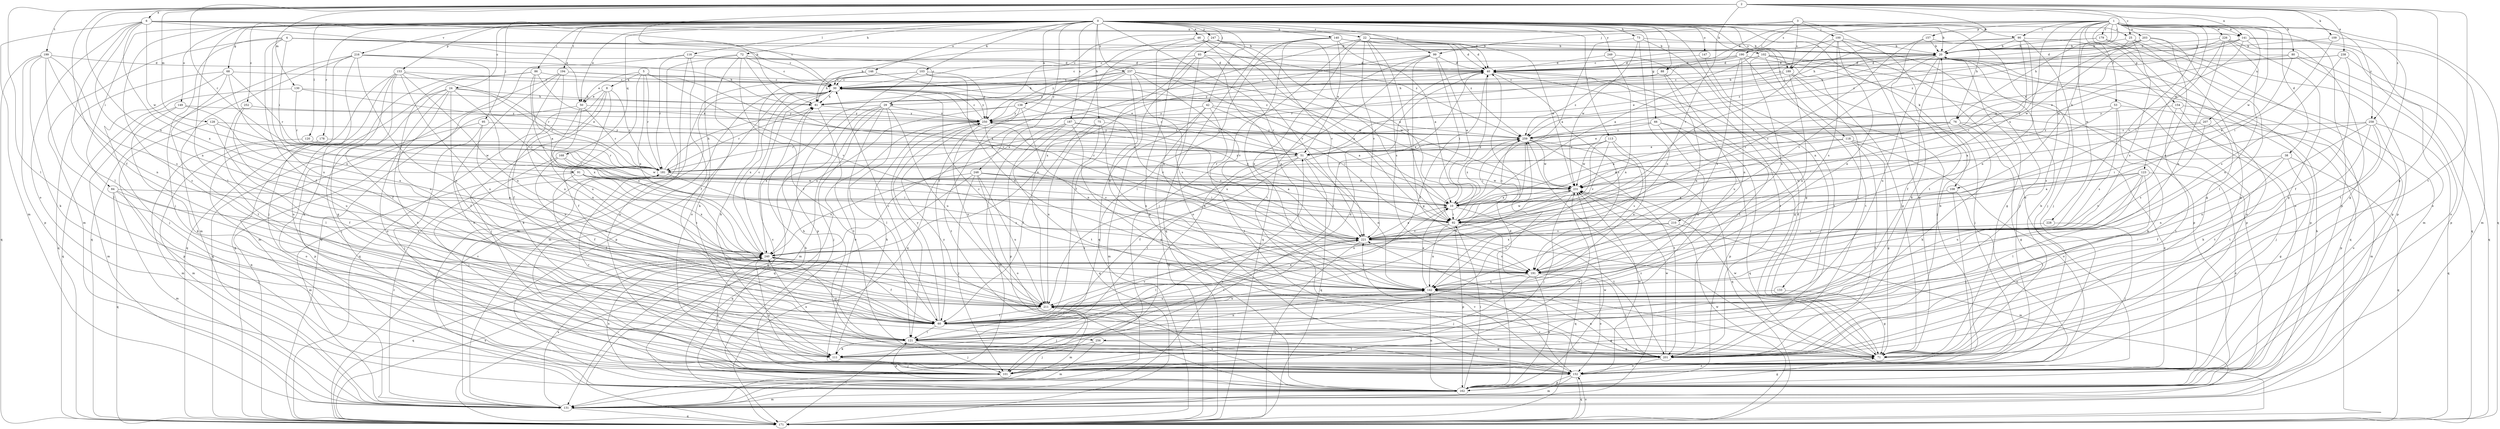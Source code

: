 strict digraph  {
0;
1;
2;
3;
4;
5;
6;
8;
10;
20;
22;
24;
25;
29;
30;
38;
40;
42;
46;
50;
51;
53;
60;
66;
68;
71;
72;
73;
75;
76;
80;
81;
84;
86;
88;
90;
91;
92;
93;
95;
99;
100;
101;
102;
103;
108;
109;
111;
113;
116;
118;
120;
121;
123;
128;
130;
131;
133;
138;
140;
141;
142;
146;
147;
149;
152;
153;
154;
157;
162;
168;
171;
178;
179;
181;
187;
189;
190;
191;
194;
199;
201;
203;
207;
210;
211;
216;
221;
226;
228;
231;
237;
238;
240;
247;
248;
249;
250;
252;
256;
258;
259;
0 -> 20  [label=b];
0 -> 22  [label=c];
0 -> 24  [label=c];
0 -> 25  [label=c];
0 -> 42  [label=e];
0 -> 46  [label=e];
0 -> 50  [label=e];
0 -> 66  [label=g];
0 -> 68  [label=g];
0 -> 72  [label=h];
0 -> 73  [label=h];
0 -> 75  [label=h];
0 -> 76  [label=h];
0 -> 84  [label=i];
0 -> 86  [label=i];
0 -> 88  [label=i];
0 -> 93  [label=j];
0 -> 95  [label=j];
0 -> 99  [label=j];
0 -> 102  [label=k];
0 -> 103  [label=k];
0 -> 108  [label=k];
0 -> 113  [label=l];
0 -> 116  [label=l];
0 -> 118  [label=l];
0 -> 120  [label=l];
0 -> 121  [label=l];
0 -> 133  [label=n];
0 -> 138  [label=n];
0 -> 140  [label=n];
0 -> 146  [label=o];
0 -> 147  [label=o];
0 -> 149  [label=o];
0 -> 152  [label=o];
0 -> 153  [label=p];
0 -> 168  [label=q];
0 -> 178  [label=r];
0 -> 187  [label=s];
0 -> 189  [label=s];
0 -> 194  [label=t];
0 -> 216  [label=v];
0 -> 221  [label=v];
0 -> 237  [label=x];
0 -> 247  [label=y];
0 -> 248  [label=y];
0 -> 249  [label=y];
0 -> 252  [label=z];
0 -> 256  [label=z];
1 -> 38  [label=d];
1 -> 40  [label=d];
1 -> 53  [label=f];
1 -> 76  [label=h];
1 -> 88  [label=i];
1 -> 90  [label=i];
1 -> 108  [label=k];
1 -> 123  [label=m];
1 -> 141  [label=n];
1 -> 154  [label=p];
1 -> 157  [label=p];
1 -> 162  [label=p];
1 -> 171  [label=q];
1 -> 179  [label=r];
1 -> 189  [label=s];
1 -> 203  [label=u];
1 -> 207  [label=u];
1 -> 210  [label=u];
1 -> 221  [label=v];
1 -> 226  [label=w];
1 -> 228  [label=w];
1 -> 231  [label=w];
1 -> 256  [label=z];
1 -> 258  [label=z];
2 -> 6  [label=a];
2 -> 20  [label=b];
2 -> 25  [label=c];
2 -> 60  [label=f];
2 -> 71  [label=g];
2 -> 80  [label=h];
2 -> 81  [label=h];
2 -> 109  [label=k];
2 -> 121  [label=l];
2 -> 128  [label=m];
2 -> 130  [label=m];
2 -> 141  [label=n];
2 -> 181  [label=r];
2 -> 199  [label=t];
2 -> 201  [label=t];
2 -> 221  [label=v];
2 -> 238  [label=x];
2 -> 240  [label=x];
2 -> 258  [label=z];
3 -> 29  [label=c];
3 -> 90  [label=i];
3 -> 99  [label=j];
3 -> 100  [label=j];
3 -> 189  [label=s];
3 -> 190  [label=s];
3 -> 201  [label=t];
4 -> 20  [label=b];
4 -> 29  [label=c];
4 -> 30  [label=c];
4 -> 60  [label=f];
4 -> 91  [label=i];
4 -> 101  [label=j];
4 -> 131  [label=m];
4 -> 211  [label=u];
4 -> 259  [label=z];
5 -> 8  [label=a];
5 -> 10  [label=a];
5 -> 50  [label=e];
5 -> 181  [label=r];
5 -> 211  [label=u];
5 -> 221  [label=v];
5 -> 240  [label=x];
6 -> 30  [label=c];
6 -> 40  [label=d];
6 -> 50  [label=e];
6 -> 121  [label=l];
6 -> 131  [label=m];
6 -> 141  [label=n];
6 -> 142  [label=n];
6 -> 152  [label=o];
6 -> 231  [label=w];
6 -> 240  [label=x];
8 -> 50  [label=e];
8 -> 60  [label=f];
8 -> 101  [label=j];
8 -> 111  [label=k];
8 -> 171  [label=q];
8 -> 181  [label=r];
10 -> 92  [label=i];
10 -> 201  [label=t];
10 -> 250  [label=y];
10 -> 259  [label=z];
20 -> 40  [label=d];
20 -> 51  [label=e];
20 -> 60  [label=f];
20 -> 71  [label=g];
20 -> 152  [label=o];
20 -> 162  [label=p];
20 -> 211  [label=u];
20 -> 221  [label=v];
20 -> 259  [label=z];
22 -> 20  [label=b];
22 -> 40  [label=d];
22 -> 92  [label=i];
22 -> 101  [label=j];
22 -> 142  [label=n];
22 -> 191  [label=s];
22 -> 221  [label=v];
22 -> 231  [label=w];
22 -> 240  [label=x];
24 -> 60  [label=f];
24 -> 81  [label=h];
24 -> 101  [label=j];
24 -> 152  [label=o];
24 -> 171  [label=q];
24 -> 181  [label=r];
24 -> 201  [label=t];
24 -> 240  [label=x];
25 -> 20  [label=b];
25 -> 71  [label=g];
25 -> 162  [label=p];
25 -> 191  [label=s];
25 -> 231  [label=w];
29 -> 101  [label=j];
29 -> 121  [label=l];
29 -> 131  [label=m];
29 -> 152  [label=o];
29 -> 171  [label=q];
29 -> 211  [label=u];
29 -> 240  [label=x];
29 -> 250  [label=y];
30 -> 81  [label=h];
30 -> 162  [label=p];
30 -> 240  [label=x];
30 -> 250  [label=y];
38 -> 60  [label=f];
38 -> 71  [label=g];
38 -> 142  [label=n];
38 -> 171  [label=q];
38 -> 181  [label=r];
40 -> 30  [label=c];
40 -> 60  [label=f];
40 -> 71  [label=g];
40 -> 121  [label=l];
40 -> 191  [label=s];
40 -> 201  [label=t];
40 -> 211  [label=u];
40 -> 250  [label=y];
42 -> 10  [label=a];
42 -> 92  [label=i];
42 -> 131  [label=m];
42 -> 171  [label=q];
42 -> 201  [label=t];
42 -> 250  [label=y];
46 -> 10  [label=a];
46 -> 20  [label=b];
46 -> 60  [label=f];
46 -> 92  [label=i];
46 -> 142  [label=n];
46 -> 221  [label=v];
50 -> 142  [label=n];
50 -> 171  [label=q];
50 -> 181  [label=r];
50 -> 240  [label=x];
50 -> 250  [label=y];
51 -> 30  [label=c];
51 -> 60  [label=f];
51 -> 121  [label=l];
51 -> 142  [label=n];
51 -> 171  [label=q];
51 -> 181  [label=r];
53 -> 10  [label=a];
53 -> 111  [label=k];
53 -> 131  [label=m];
53 -> 191  [label=s];
53 -> 250  [label=y];
60 -> 10  [label=a];
60 -> 30  [label=c];
60 -> 71  [label=g];
60 -> 121  [label=l];
60 -> 221  [label=v];
60 -> 250  [label=y];
66 -> 162  [label=p];
66 -> 171  [label=q];
66 -> 181  [label=r];
66 -> 211  [label=u];
66 -> 259  [label=z];
68 -> 30  [label=c];
68 -> 101  [label=j];
68 -> 171  [label=q];
68 -> 181  [label=r];
68 -> 201  [label=t];
68 -> 240  [label=x];
71 -> 20  [label=b];
71 -> 40  [label=d];
71 -> 152  [label=o];
71 -> 231  [label=w];
71 -> 240  [label=x];
71 -> 250  [label=y];
72 -> 30  [label=c];
72 -> 40  [label=d];
72 -> 60  [label=f];
72 -> 111  [label=k];
72 -> 131  [label=m];
72 -> 152  [label=o];
72 -> 221  [label=v];
73 -> 10  [label=a];
73 -> 20  [label=b];
73 -> 71  [label=g];
73 -> 142  [label=n];
73 -> 231  [label=w];
75 -> 60  [label=f];
75 -> 142  [label=n];
75 -> 171  [label=q];
75 -> 211  [label=u];
75 -> 259  [label=z];
76 -> 10  [label=a];
76 -> 51  [label=e];
76 -> 71  [label=g];
76 -> 92  [label=i];
76 -> 111  [label=k];
76 -> 152  [label=o];
76 -> 259  [label=z];
80 -> 10  [label=a];
80 -> 40  [label=d];
80 -> 51  [label=e];
80 -> 152  [label=o];
80 -> 171  [label=q];
81 -> 20  [label=b];
81 -> 201  [label=t];
81 -> 250  [label=y];
84 -> 10  [label=a];
84 -> 101  [label=j];
84 -> 131  [label=m];
84 -> 171  [label=q];
84 -> 191  [label=s];
86 -> 10  [label=a];
86 -> 30  [label=c];
86 -> 51  [label=e];
86 -> 92  [label=i];
86 -> 111  [label=k];
86 -> 211  [label=u];
88 -> 30  [label=c];
88 -> 142  [label=n];
88 -> 211  [label=u];
88 -> 259  [label=z];
90 -> 20  [label=b];
90 -> 30  [label=c];
90 -> 81  [label=h];
90 -> 92  [label=i];
90 -> 101  [label=j];
90 -> 142  [label=n];
90 -> 152  [label=o];
91 -> 60  [label=f];
91 -> 92  [label=i];
91 -> 131  [label=m];
91 -> 191  [label=s];
91 -> 231  [label=w];
91 -> 240  [label=x];
92 -> 30  [label=c];
92 -> 40  [label=d];
92 -> 142  [label=n];
92 -> 162  [label=p];
92 -> 171  [label=q];
92 -> 221  [label=v];
92 -> 231  [label=w];
92 -> 259  [label=z];
93 -> 40  [label=d];
93 -> 60  [label=f];
93 -> 152  [label=o];
93 -> 171  [label=q];
93 -> 191  [label=s];
93 -> 250  [label=y];
95 -> 101  [label=j];
95 -> 162  [label=p];
95 -> 211  [label=u];
95 -> 259  [label=z];
99 -> 10  [label=a];
99 -> 40  [label=d];
99 -> 71  [label=g];
99 -> 92  [label=i];
99 -> 111  [label=k];
99 -> 171  [label=q];
99 -> 240  [label=x];
100 -> 10  [label=a];
100 -> 20  [label=b];
100 -> 71  [label=g];
100 -> 92  [label=i];
100 -> 101  [label=j];
100 -> 142  [label=n];
100 -> 191  [label=s];
101 -> 30  [label=c];
101 -> 231  [label=w];
101 -> 240  [label=x];
102 -> 40  [label=d];
102 -> 71  [label=g];
102 -> 162  [label=p];
102 -> 171  [label=q];
102 -> 191  [label=s];
102 -> 201  [label=t];
103 -> 30  [label=c];
103 -> 111  [label=k];
103 -> 131  [label=m];
103 -> 142  [label=n];
103 -> 162  [label=p];
103 -> 231  [label=w];
103 -> 250  [label=y];
108 -> 10  [label=a];
108 -> 101  [label=j];
108 -> 152  [label=o];
109 -> 20  [label=b];
109 -> 92  [label=i];
109 -> 201  [label=t];
111 -> 40  [label=d];
111 -> 101  [label=j];
111 -> 181  [label=r];
111 -> 259  [label=z];
113 -> 51  [label=e];
113 -> 92  [label=i];
113 -> 142  [label=n];
113 -> 191  [label=s];
113 -> 221  [label=v];
113 -> 231  [label=w];
116 -> 40  [label=d];
116 -> 60  [label=f];
116 -> 152  [label=o];
116 -> 171  [label=q];
116 -> 181  [label=r];
118 -> 10  [label=a];
118 -> 51  [label=e];
118 -> 71  [label=g];
118 -> 152  [label=o];
118 -> 201  [label=t];
120 -> 51  [label=e];
120 -> 131  [label=m];
120 -> 181  [label=r];
121 -> 71  [label=g];
121 -> 101  [label=j];
121 -> 111  [label=k];
121 -> 142  [label=n];
121 -> 162  [label=p];
121 -> 201  [label=t];
121 -> 221  [label=v];
121 -> 240  [label=x];
123 -> 10  [label=a];
123 -> 121  [label=l];
123 -> 152  [label=o];
123 -> 201  [label=t];
123 -> 211  [label=u];
123 -> 221  [label=v];
123 -> 231  [label=w];
128 -> 60  [label=f];
128 -> 162  [label=p];
128 -> 231  [label=w];
128 -> 259  [label=z];
130 -> 51  [label=e];
130 -> 81  [label=h];
130 -> 171  [label=q];
130 -> 181  [label=r];
131 -> 20  [label=b];
131 -> 51  [label=e];
131 -> 171  [label=q];
131 -> 181  [label=r];
131 -> 240  [label=x];
131 -> 259  [label=z];
133 -> 71  [label=g];
133 -> 211  [label=u];
138 -> 142  [label=n];
138 -> 181  [label=r];
138 -> 201  [label=t];
138 -> 221  [label=v];
138 -> 240  [label=x];
138 -> 250  [label=y];
140 -> 10  [label=a];
140 -> 20  [label=b];
140 -> 40  [label=d];
140 -> 51  [label=e];
140 -> 121  [label=l];
140 -> 171  [label=q];
140 -> 201  [label=t];
140 -> 259  [label=z];
141 -> 20  [label=b];
141 -> 71  [label=g];
141 -> 131  [label=m];
141 -> 152  [label=o];
141 -> 231  [label=w];
141 -> 250  [label=y];
141 -> 259  [label=z];
142 -> 10  [label=a];
142 -> 30  [label=c];
142 -> 152  [label=o];
142 -> 211  [label=u];
146 -> 30  [label=c];
146 -> 51  [label=e];
146 -> 81  [label=h];
147 -> 40  [label=d];
147 -> 201  [label=t];
149 -> 111  [label=k];
149 -> 131  [label=m];
149 -> 240  [label=x];
149 -> 250  [label=y];
152 -> 131  [label=m];
152 -> 162  [label=p];
152 -> 171  [label=q];
152 -> 221  [label=v];
152 -> 231  [label=w];
153 -> 30  [label=c];
153 -> 60  [label=f];
153 -> 71  [label=g];
153 -> 131  [label=m];
153 -> 142  [label=n];
153 -> 171  [label=q];
153 -> 181  [label=r];
153 -> 211  [label=u];
154 -> 101  [label=j];
154 -> 162  [label=p];
154 -> 201  [label=t];
154 -> 250  [label=y];
157 -> 20  [label=b];
157 -> 101  [label=j];
157 -> 111  [label=k];
157 -> 221  [label=v];
162 -> 30  [label=c];
162 -> 40  [label=d];
162 -> 71  [label=g];
162 -> 81  [label=h];
162 -> 92  [label=i];
162 -> 131  [label=m];
162 -> 142  [label=n];
162 -> 181  [label=r];
162 -> 211  [label=u];
162 -> 231  [label=w];
162 -> 240  [label=x];
168 -> 60  [label=f];
168 -> 101  [label=j];
168 -> 181  [label=r];
168 -> 231  [label=w];
171 -> 30  [label=c];
171 -> 121  [label=l];
171 -> 152  [label=o];
171 -> 231  [label=w];
171 -> 240  [label=x];
178 -> 51  [label=e];
178 -> 131  [label=m];
178 -> 152  [label=o];
179 -> 20  [label=b];
179 -> 30  [label=c];
179 -> 71  [label=g];
179 -> 131  [label=m];
181 -> 81  [label=h];
181 -> 191  [label=s];
181 -> 231  [label=w];
181 -> 259  [label=z];
187 -> 71  [label=g];
187 -> 131  [label=m];
187 -> 162  [label=p];
187 -> 201  [label=t];
187 -> 221  [label=v];
187 -> 259  [label=z];
189 -> 30  [label=c];
189 -> 60  [label=f];
189 -> 81  [label=h];
189 -> 101  [label=j];
189 -> 142  [label=n];
190 -> 30  [label=c];
190 -> 40  [label=d];
190 -> 101  [label=j];
190 -> 142  [label=n];
190 -> 162  [label=p];
190 -> 181  [label=r];
190 -> 191  [label=s];
191 -> 101  [label=j];
191 -> 142  [label=n];
191 -> 152  [label=o];
191 -> 162  [label=p];
191 -> 201  [label=t];
194 -> 30  [label=c];
194 -> 60  [label=f];
194 -> 152  [label=o];
194 -> 171  [label=q];
194 -> 211  [label=u];
194 -> 259  [label=z];
199 -> 40  [label=d];
199 -> 111  [label=k];
199 -> 121  [label=l];
199 -> 142  [label=n];
199 -> 162  [label=p];
199 -> 171  [label=q];
199 -> 191  [label=s];
201 -> 20  [label=b];
201 -> 81  [label=h];
201 -> 142  [label=n];
201 -> 152  [label=o];
201 -> 221  [label=v];
201 -> 231  [label=w];
203 -> 20  [label=b];
203 -> 40  [label=d];
203 -> 121  [label=l];
203 -> 162  [label=p];
203 -> 191  [label=s];
203 -> 231  [label=w];
203 -> 259  [label=z];
207 -> 181  [label=r];
207 -> 191  [label=s];
207 -> 201  [label=t];
207 -> 259  [label=z];
210 -> 131  [label=m];
210 -> 221  [label=v];
210 -> 240  [label=x];
211 -> 60  [label=f];
211 -> 101  [label=j];
211 -> 131  [label=m];
216 -> 40  [label=d];
216 -> 81  [label=h];
216 -> 101  [label=j];
216 -> 131  [label=m];
216 -> 152  [label=o];
216 -> 171  [label=q];
216 -> 211  [label=u];
216 -> 221  [label=v];
221 -> 10  [label=a];
221 -> 121  [label=l];
221 -> 171  [label=q];
221 -> 191  [label=s];
221 -> 240  [label=x];
226 -> 20  [label=b];
226 -> 51  [label=e];
226 -> 71  [label=g];
226 -> 92  [label=i];
226 -> 142  [label=n];
226 -> 171  [label=q];
226 -> 211  [label=u];
228 -> 101  [label=j];
228 -> 221  [label=v];
231 -> 10  [label=a];
231 -> 101  [label=j];
231 -> 211  [label=u];
237 -> 10  [label=a];
237 -> 30  [label=c];
237 -> 81  [label=h];
237 -> 142  [label=n];
237 -> 171  [label=q];
237 -> 191  [label=s];
237 -> 221  [label=v];
237 -> 231  [label=w];
237 -> 250  [label=y];
238 -> 30  [label=c];
238 -> 40  [label=d];
238 -> 60  [label=f];
238 -> 162  [label=p];
238 -> 191  [label=s];
240 -> 30  [label=c];
240 -> 60  [label=f];
240 -> 152  [label=o];
240 -> 171  [label=q];
240 -> 191  [label=s];
247 -> 20  [label=b];
247 -> 81  [label=h];
247 -> 92  [label=i];
247 -> 162  [label=p];
247 -> 211  [label=u];
247 -> 221  [label=v];
248 -> 10  [label=a];
248 -> 92  [label=i];
248 -> 101  [label=j];
248 -> 152  [label=o];
248 -> 171  [label=q];
248 -> 211  [label=u];
248 -> 231  [label=w];
248 -> 240  [label=x];
249 -> 40  [label=d];
249 -> 142  [label=n];
249 -> 201  [label=t];
250 -> 30  [label=c];
250 -> 111  [label=k];
250 -> 121  [label=l];
250 -> 171  [label=q];
250 -> 191  [label=s];
250 -> 211  [label=u];
250 -> 259  [label=z];
252 -> 121  [label=l];
252 -> 211  [label=u];
252 -> 250  [label=y];
256 -> 71  [label=g];
256 -> 101  [label=j];
256 -> 131  [label=m];
258 -> 92  [label=i];
258 -> 111  [label=k];
258 -> 152  [label=o];
258 -> 171  [label=q];
258 -> 201  [label=t];
258 -> 211  [label=u];
258 -> 259  [label=z];
259 -> 51  [label=e];
259 -> 60  [label=f];
259 -> 92  [label=i];
259 -> 171  [label=q];
259 -> 201  [label=t];
259 -> 231  [label=w];
}
